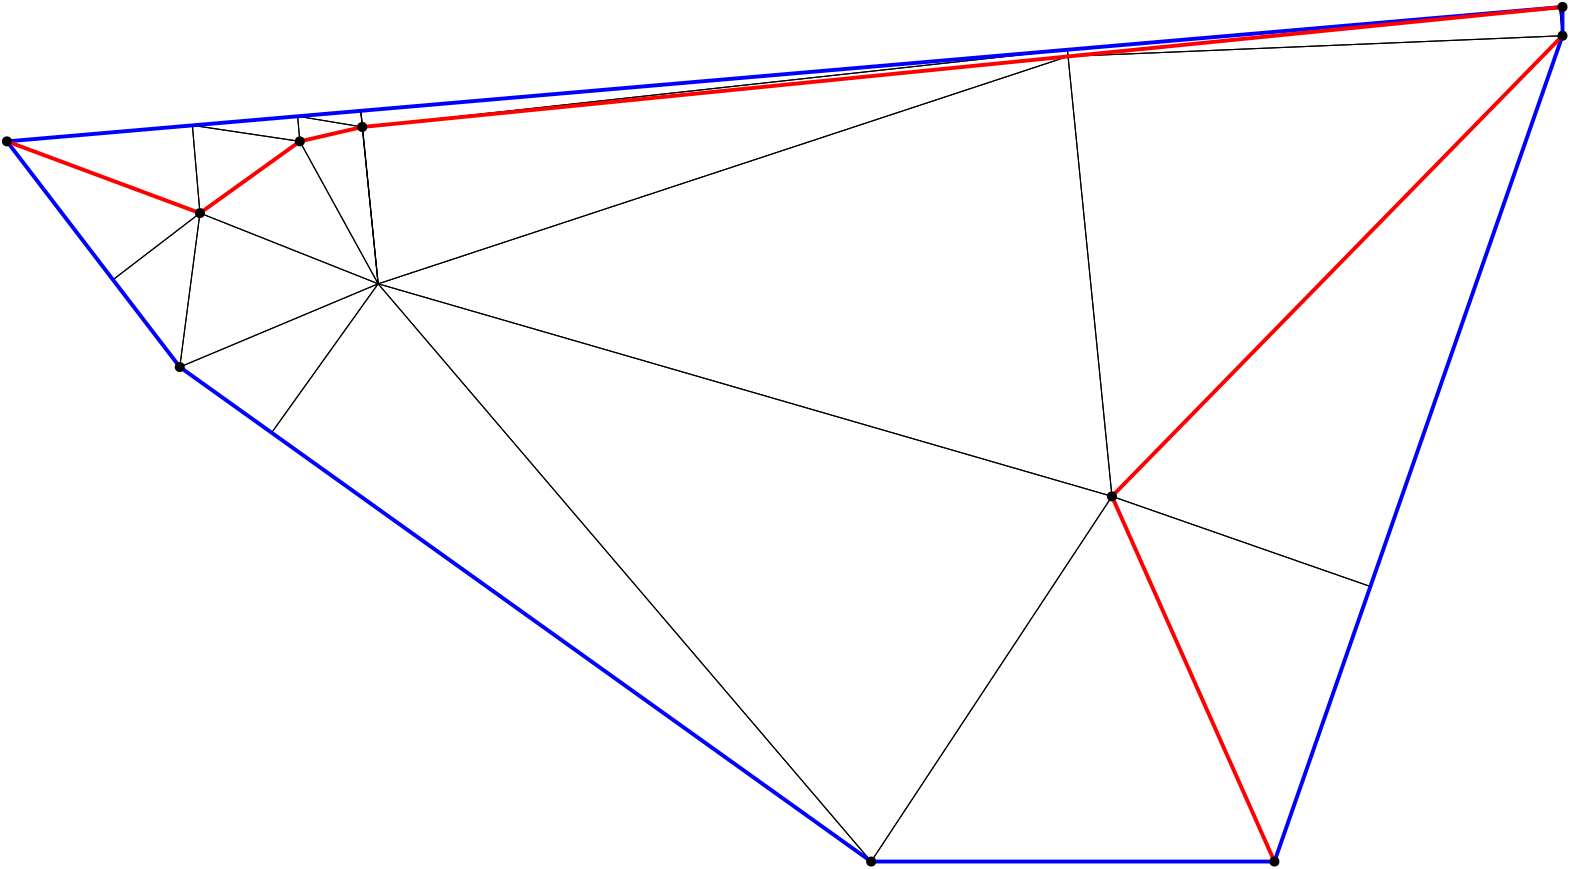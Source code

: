 <?xml version="1.0"?>
<!DOCTYPE ipe SYSTEM "ipe.dtd">
<ipe version="70218" creator="Ipe 7.2.24">
<info created="D:20221020151441" modified="D:20221020151441"/>
<ipestyle name="basic">
<symbol name="mark/disk(sx)" transformations="translations">
<path fill="sym-stroke">
0.6 0 0 0.6 0 0 e
</path>
</symbol>
<anglesize name="22.5 deg" value="22.5"/>
<anglesize name="30 deg" value="30"/>
<anglesize name="45 deg" value="45"/>
<anglesize name="60 deg" value="60"/>
<anglesize name="90 deg" value="90"/>
<arrowsize name="large" value="10"/>
<arrowsize name="small" value="5"/>
<arrowsize name="tiny" value="3"/>
<color name="blue" value="0 0 1"/>
<color name="gray" value="0.745"/>
<color name="green" value="0 1 0"/>
<color name="red" value="1 0 0"/>
<color name="pink" value="1 0.753 0.796"/>
<pen name="heavier" value="0.8"/>
<pen name="fat" value="1.4"/>
<pen name="ultrafat" value="2"/>
<gridsize name="16 pts (~6 mm)" value="16"/>
<gridsize name="32 pts (~12 mm)" value="32"/>
<gridsize name="4 pts" value="4"/>
<gridsize name="8 pts (~3 mm)" value="8"/>
<opacity name="10%" value="0.1"/>
<opacity name="25%" value="0.25"/>
<opacity name="50%" value="0.5"/>
<opacity name="75%" value="0.75"/>
<symbolsize name="large" value="5"/>
<symbolsize name="small" value="2"/>
<symbolsize name="tiny" value="1.1"/>
<textsize name="huge" value="\huge"/>
<textsize name="large" value="\large"/>
<textsize name="small" value="\small"/>
<textsize name="tiny" value="	iny"/>
<tiling name="falling" angle="-60" step="4" width="1"/>
<tiling name="rising" angle="30" step="4" width="1"/>
</ipestyle>
<page>
<layer name="hull"/>
<layer name="constraints"/>
<layer name="triangulation"/>
<layer name="obtuse"/>
<layer name="blub"/>
<layer name="problems"/>
<view layers="hull constraints triangulation obtuse blub" active="triangulation"/>
<path layer="triangulation" stroke="black">
85.4815 505.437 m 
121.432 531.259 l 
</path>
<path layer="triangulation" stroke="black">
121.432 531.259 m 
82.7514 537.028 l 
</path>
<path layer="triangulation" stroke="black">
82.7514 537.028 m 
85.4815 505.437 l 
</path>
<path layer="triangulation" stroke="black">
149.626 479.986 m 
78.2222 450.025 l 
</path>
<path layer="triangulation" stroke="black">
78.2222 450.025 m 
111.281 426.378 l 
</path>
<path layer="triangulation" stroke="black">
111.281 426.378 m 
149.626 479.986 l 
</path>
<path layer="triangulation" stroke="black">
120.651 540.303 m 
121.432 531.259 l 
</path>
<path layer="triangulation" stroke="black">
121.432 531.259 m 
143.901 536.444 l 
</path>
<path layer="triangulation" stroke="black">
143.901 536.444 m 
120.651 540.303 l 
</path>
<path layer="triangulation" stroke="black">
149.626 479.986 m 
143.901 536.444 l 
</path>
<path layer="triangulation" stroke="black">
143.901 536.444 m 
121.432 531.259 l 
</path>
<path layer="triangulation" stroke="black">
121.432 531.259 m 
149.626 479.986 l 
</path>
<path layer="triangulation" stroke="black">
149.626 479.986 m 
85.4815 505.437 l 
</path>
<path layer="triangulation" stroke="black">
85.4815 505.437 m 
78.2222 450.025 l 
</path>
<path layer="triangulation" stroke="black">
78.2222 450.025 m 
149.626 479.986 l 
</path>
<path layer="triangulation" stroke="black">
143.398 542.269 m 
143.901 536.444 l 
</path>
<path layer="triangulation" stroke="black">
143.901 536.444 m 
143.98 536.452 l 
</path>
<path layer="triangulation" stroke="black">
143.98 536.452 m 
143.398 542.269 l 
</path>
<path layer="triangulation" stroke="black">
506.835 371.01 m 
413.807 403.462 l 
</path>
<path layer="triangulation" stroke="black">
413.807 403.462 m 
472.296 272 l 
</path>
<path layer="triangulation" stroke="black">
472.296 272 m 
506.835 371.01 l 
</path>
<path layer="triangulation" stroke="black">
574.973 579.552 m 
576 579.654 l 
</path>
<path layer="triangulation" stroke="black">
576 579.654 m 
574.972 579.565 l 
</path>
<path layer="triangulation" stroke="black">
574.972 579.565 m 
574.973 579.552 l 
</path>
<path layer="triangulation" stroke="black">
149.626 479.986 m 
143.98 536.452 l 
</path>
<path layer="triangulation" stroke="black">
143.98 536.452 m 
143.901 536.444 l 
</path>
<path layer="triangulation" stroke="black">
143.901 536.444 m 
149.626 479.986 l 
</path>
<path layer="triangulation" stroke="black">
472.296 272 m 
413.807 403.462 l 
</path>
<path layer="triangulation" stroke="black">
413.807 403.462 m 
327.111 272 l 
</path>
<path layer="triangulation" stroke="black">
327.111 272 m 
472.296 272 l 
</path>
<path layer="triangulation" stroke="black">
78.2222 450.025 m 
85.4815 505.437 l 
</path>
<path layer="triangulation" stroke="black">
85.4815 505.437 m 
54.1567 481.444 l 
</path>
<path layer="triangulation" stroke="black">
54.1567 481.444 m 
78.2222 450.025 l 
</path>
<path layer="triangulation" stroke="black">
413.807 403.462 m 
149.626 479.986 l 
</path>
<path layer="triangulation" stroke="black">
149.626 479.986 m 
327.111 272 l 
</path>
<path layer="triangulation" stroke="black">
327.111 272 m 
413.807 403.462 l 
</path>
<path layer="triangulation" stroke="black">
149.626 479.986 m 
121.432 531.259 l 
</path>
<path layer="triangulation" stroke="black">
121.432 531.259 m 
85.4815 505.437 l 
</path>
<path layer="triangulation" stroke="black">
85.4815 505.437 m 
149.626 479.986 l 
</path>
<path layer="triangulation" stroke="black">
397.761 564.251 m 
143.398 542.269 l 
</path>
<path layer="triangulation" stroke="black">
143.398 542.269 m 
143.98 536.452 l 
</path>
<path layer="triangulation" stroke="black">
143.98 536.452 m 
397.761 564.251 l 
</path>
<path layer="triangulation" stroke="black">
120.651 540.303 m 
82.7514 537.028 l 
</path>
<path layer="triangulation" stroke="black">
82.7514 537.028 m 
121.432 531.259 l 
</path>
<path layer="triangulation" stroke="black">
121.432 531.259 m 
120.651 540.303 l 
</path>
<path layer="triangulation" stroke="black">
143.398 542.269 m 
120.651 540.303 l 
</path>
<path layer="triangulation" stroke="black">
120.651 540.303 m 
143.901 536.444 l 
</path>
<path layer="triangulation" stroke="black">
143.901 536.444 m 
143.398 542.269 l 
</path>
<path layer="triangulation" stroke="black">
149.626 479.986 m 
398.001 561.854 l 
</path>
<path layer="triangulation" stroke="black">
398.001 561.854 m 
143.98 536.452 l 
</path>
<path layer="triangulation" stroke="black">
143.98 536.452 m 
149.626 479.986 l 
</path>
<path layer="triangulation" stroke="black">
574.973 579.552 m 
576 579.552 l 
</path>
<path layer="triangulation" stroke="black">
576 579.552 m 
576 579.654 l 
</path>
<path layer="triangulation" stroke="black">
576 579.654 m 
574.973 579.552 l 
</path>
<path layer="triangulation" stroke="black">
398.001 561.854 m 
574.973 579.552 l 
</path>
<path layer="triangulation" stroke="black">
574.973 579.552 m 
574.972 579.565 l 
</path>
<path layer="triangulation" stroke="black">
574.972 579.565 m 
398.001 561.854 l 
</path>
<path layer="triangulation" stroke="black">
397.761 564.251 m 
398.001 561.854 l 
</path>
<path layer="triangulation" stroke="black">
398.001 561.854 m 
574.972 579.565 l 
</path>
<path layer="triangulation" stroke="black">
574.972 579.565 m 
397.761 564.251 l 
</path>
<path layer="triangulation" stroke="black">
576 569.284 m 
576 579.552 l 
</path>
<path layer="triangulation" stroke="black">
576 579.552 m 
574.973 579.552 l 
</path>
<path layer="triangulation" stroke="black">
574.973 579.552 m 
576 569.284 l 
</path>
<path layer="triangulation" stroke="black">
398.001 561.854 m 
397.761 564.251 l 
</path>
<path layer="triangulation" stroke="black">
397.761 564.251 m 
143.98 536.452 l 
</path>
<path layer="triangulation" stroke="black">
143.98 536.452 m 
398.001 561.854 l 
</path>
<path layer="triangulation" stroke="black">
576 569.284 m 
413.807 403.462 l 
</path>
<path layer="triangulation" stroke="black">
413.807 403.462 m 
506.835 371.01 l 
</path>
<path layer="triangulation" stroke="black">
506.835 371.01 m 
576 569.284 l 
</path>
<path layer="triangulation" stroke="black">
576 569.284 m 
398.001 561.854 l 
</path>
<path layer="triangulation" stroke="black">
398.001 561.854 m 
413.807 403.462 l 
</path>
<path layer="triangulation" stroke="black">
413.807 403.462 m 
576 569.284 l 
</path>
<path layer="triangulation" stroke="black">
576 569.284 m 
574.973 579.552 l 
</path>
<path layer="triangulation" stroke="black">
574.973 579.552 m 
398.001 561.854 l 
</path>
<path layer="triangulation" stroke="black">
398.001 561.854 m 
576 569.284 l 
</path>
<path layer="triangulation" stroke="black">
327.111 272 m 
149.626 479.986 l 
</path>
<path layer="triangulation" stroke="black">
149.626 479.986 m 
111.281 426.378 l 
</path>
<path layer="triangulation" stroke="black">
111.281 426.378 m 
327.111 272 l 
</path>
<path layer="triangulation" stroke="black">
413.807 403.462 m 
398.001 561.854 l 
</path>
<path layer="triangulation" stroke="black">
398.001 561.854 m 
149.626 479.986 l 
</path>
<path layer="triangulation" stroke="black">
149.626 479.986 m 
413.807 403.462 l 
</path>
<path layer="triangulation" stroke="black">
16 531.259 m 
85.4815 505.437 l 
</path>
<path layer="triangulation" stroke="black">
85.4815 505.437 m 
82.7514 537.028 l 
</path>
<path layer="triangulation" stroke="black">
82.7514 537.028 m 
16 531.259 l 
</path>
<path layer="triangulation" stroke="black">
85.4815 505.437 m 
16 531.259 l 
</path>
<path layer="triangulation" stroke="black">
16 531.259 m 
54.1567 481.444 l 
</path>
<path layer="triangulation" stroke="black">
54.1567 481.444 m 
85.4815 505.437 l 
</path>
<path layer="hull" stroke="blue" pen="fat">
16 531.259 m 
78.2222 450.025 l 
</path>
<path layer="hull" stroke="blue" pen="fat">
78.2222 450.025 m 
327.111 272 l 
</path>
<path layer="hull" stroke="blue" pen="fat">
327.111 272 m 
472.296 272 l 
</path>
<path layer="hull" stroke="blue" pen="fat">
472.296 272 m 
576 569.284 l 
</path>
<path layer="hull" stroke="blue" pen="fat">
576 569.284 m 
576 579.654 l 
</path>
<path layer="hull" stroke="blue" pen="fat">
576 579.654 m 
16 531.259 l 
</path>
<path layer="constraints" stroke="red" pen="fat">
576 569.284 m 
413.807 403.462 l 
</path>
<path layer="constraints" stroke="red" pen="fat">
413.807 403.462 m 
472.296 272 l 
</path>
<path layer="constraints" stroke="red" pen="fat">
16 531.259 m 
85.4815 505.437 l 
</path>
<path layer="constraints" stroke="red" pen="fat">
85.4815 505.437 m 
121.432 531.259 l 
</path>
<path layer="constraints" stroke="red" pen="fat">
121.432 531.259 m 
143.901 536.444 l 
</path>
<path layer="constraints" stroke="red" pen="fat">
143.901 536.444 m 
576 579.654 l 
</path>
<use layer="points" name="mark/disk(sx)" pos="576 579.654" size="normal" stroke="black"/>
<use layer="points" name="mark/disk(sx)" pos="576 569.284" size="normal" stroke="black"/>
<use layer="points" name="mark/disk(sx)" pos="413.807 403.462" size="normal" stroke="black"/>
<use layer="points" name="mark/disk(sx)" pos="472.296 272" size="normal" stroke="black"/>
<use layer="points" name="mark/disk(sx)" pos="327.111 272" size="normal" stroke="black"/>
<use layer="points" name="mark/disk(sx)" pos="78.2222 450.025" size="normal" stroke="black"/>
<use layer="points" name="mark/disk(sx)" pos="16 531.259" size="normal" stroke="black"/>
<use layer="points" name="mark/disk(sx)" pos="85.4815 505.437" size="normal" stroke="black"/>
<use layer="points" name="mark/disk(sx)" pos="121.432 531.259" size="normal" stroke="black"/>
<use layer="points" name="mark/disk(sx)" pos="143.901 536.444" size="normal" stroke="black"/>
</page>
</ipe>
